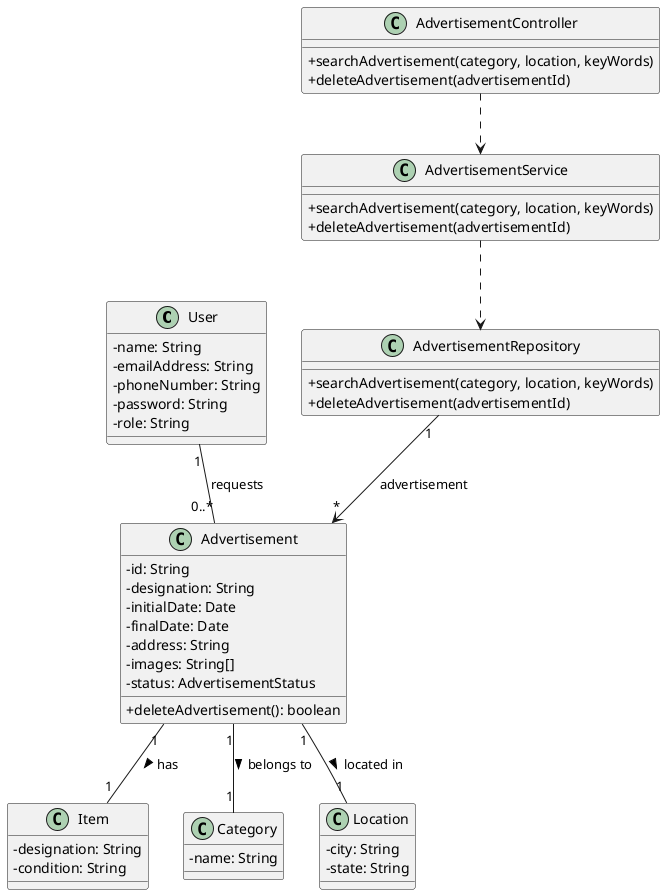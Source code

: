 @startuml
skinparam packageStyle rectangle
skinparam shadowing false
skinparam classAttributeIconSize 0

class User {
    - name: String
    - emailAddress: String
    - phoneNumber: String
    - password: String
    - role: String
}

class Item {
    - designation: String
    - condition: String
}

class Advertisement {
    - id: String
    - designation: String
    - initialDate: Date
    - finalDate: Date
    - address: String
    - images: String[]
    - status: AdvertisementStatus
    + deleteAdvertisement(): boolean
}

class Category {
    - name: String
}

class Location {
    - city: String
    - state: String
}

class AdvertisementController {
    + searchAdvertisement(category, location, keyWords)
    + deleteAdvertisement(advertisementId)
}

class AdvertisementService {
    + searchAdvertisement(category, location, keyWords)
    + deleteAdvertisement(advertisementId)
}

class AdvertisementRepository {
    + searchAdvertisement(category, location, keyWords)
    + deleteAdvertisement(advertisementId)
}

' --- Associações ---
User "1" -- "0..*" Advertisement : requests
Advertisement "1" -- "1" Item : has >
Advertisement "1" -- "1" Category : belongs to >
Advertisement "1" -- "1" Location : located in >

AdvertisementController ..> AdvertisementService
AdvertisementService ..> AdvertisementRepository
AdvertisementRepository "1" --> "*" Advertisement : advertisement

@enduml
